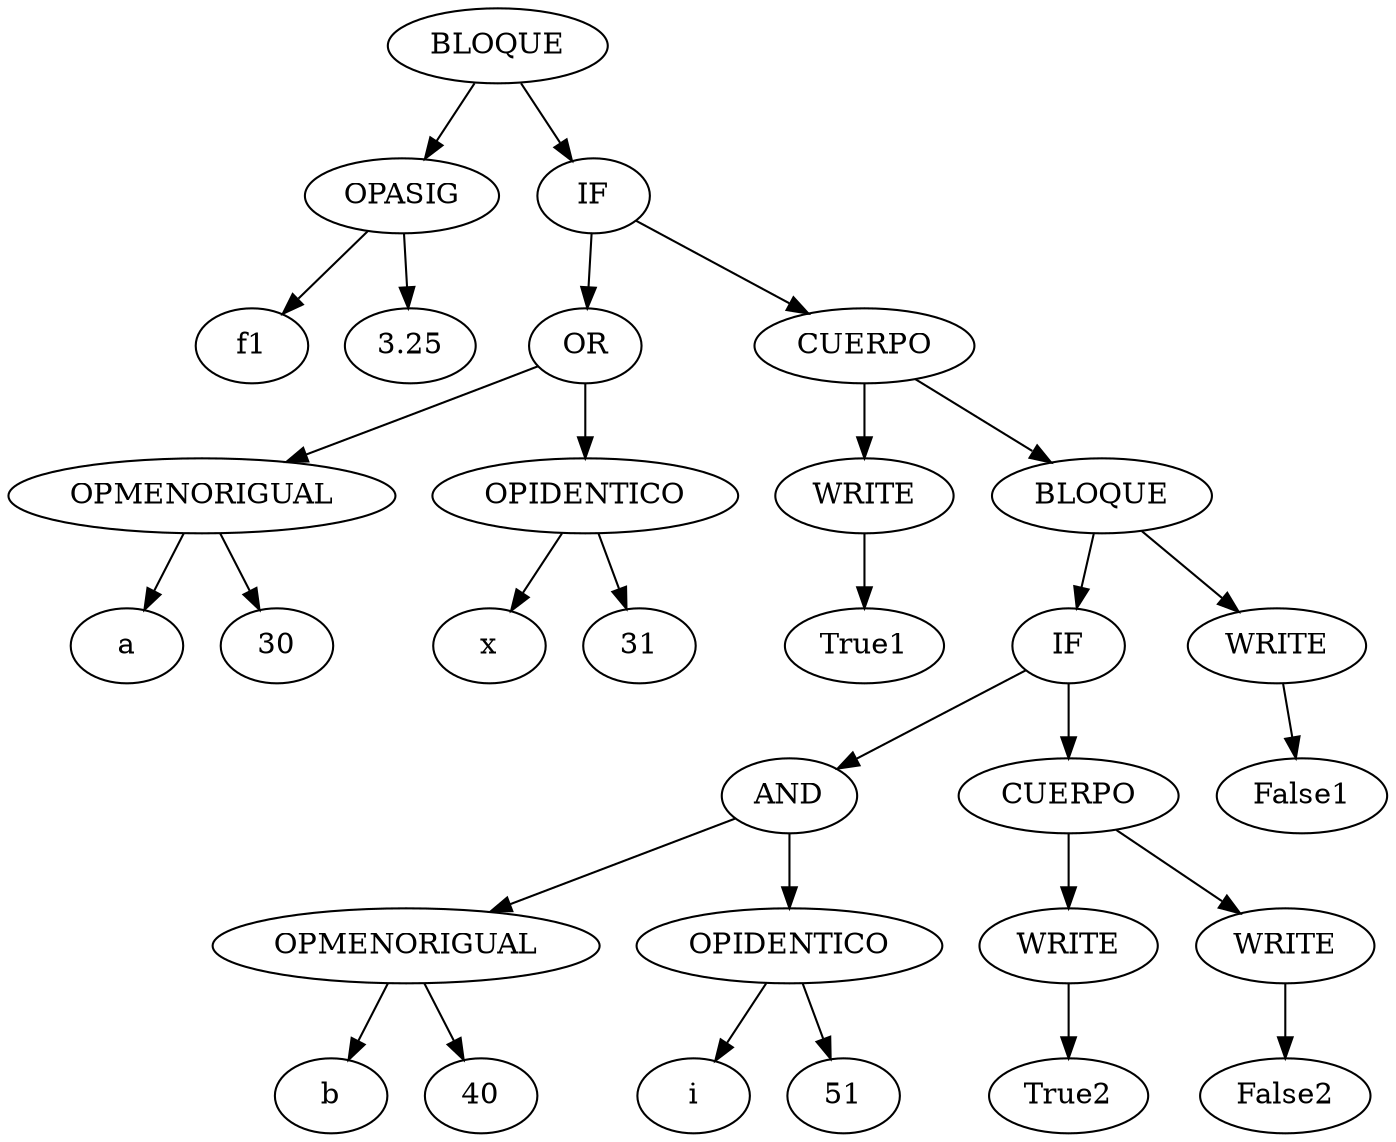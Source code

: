 digraph BST {
x0 [label=<BLOQUE>];
x1 [label=<OPASIG>];
x0 -> x1;
x3 [label=<f1>];
x1 -> x3;
x4 [label=<3.25>];
x1 -> x4;
x2 [label=<IF>];
x0 -> x2;
x5 [label=<OR>];
x2 -> x5;
x11 [label=<OPMENORIGUAL>];
x5 -> x11;
x23 [label=<a>];
x11 -> x23;
x24 [label=<30>];
x11 -> x24;
x12 [label=<OPIDENTICO>];
x5 -> x12;
x25 [label=<x>];
x12 -> x25;
x26 [label=<31>];
x12 -> x26;
x6 [label=<CUERPO>];
x2 -> x6;
x13 [label=<WRITE>];
x6 -> x13;
x27 [label=<True1>];
x13 -> x27;
x14 [label=<BLOQUE>];
x6 -> x14;
x29 [label=<IF>];
x14 -> x29;
x59 [label=<AND>];
x29 -> x59;
x119 [label=<OPMENORIGUAL>];
x59 -> x119;
x239 [label=<b>];
x119 -> x239;
x240 [label=<40>];
x119 -> x240;
x120 [label=<OPIDENTICO>];
x59 -> x120;
x241 [label=<i>];
x120 -> x241;
x242 [label=<51>];
x120 -> x242;
x60 [label=<CUERPO>];
x29 -> x60;
x121 [label=<WRITE>];
x60 -> x121;
x243 [label=<True2>];
x121 -> x243;
x122 [label=<WRITE>];
x60 -> x122;
x245 [label=<False2>];
x122 -> x245;
x30 [label=<WRITE>];
x14 -> x30;
x61 [label=<False1>];
x30 -> x61;
}